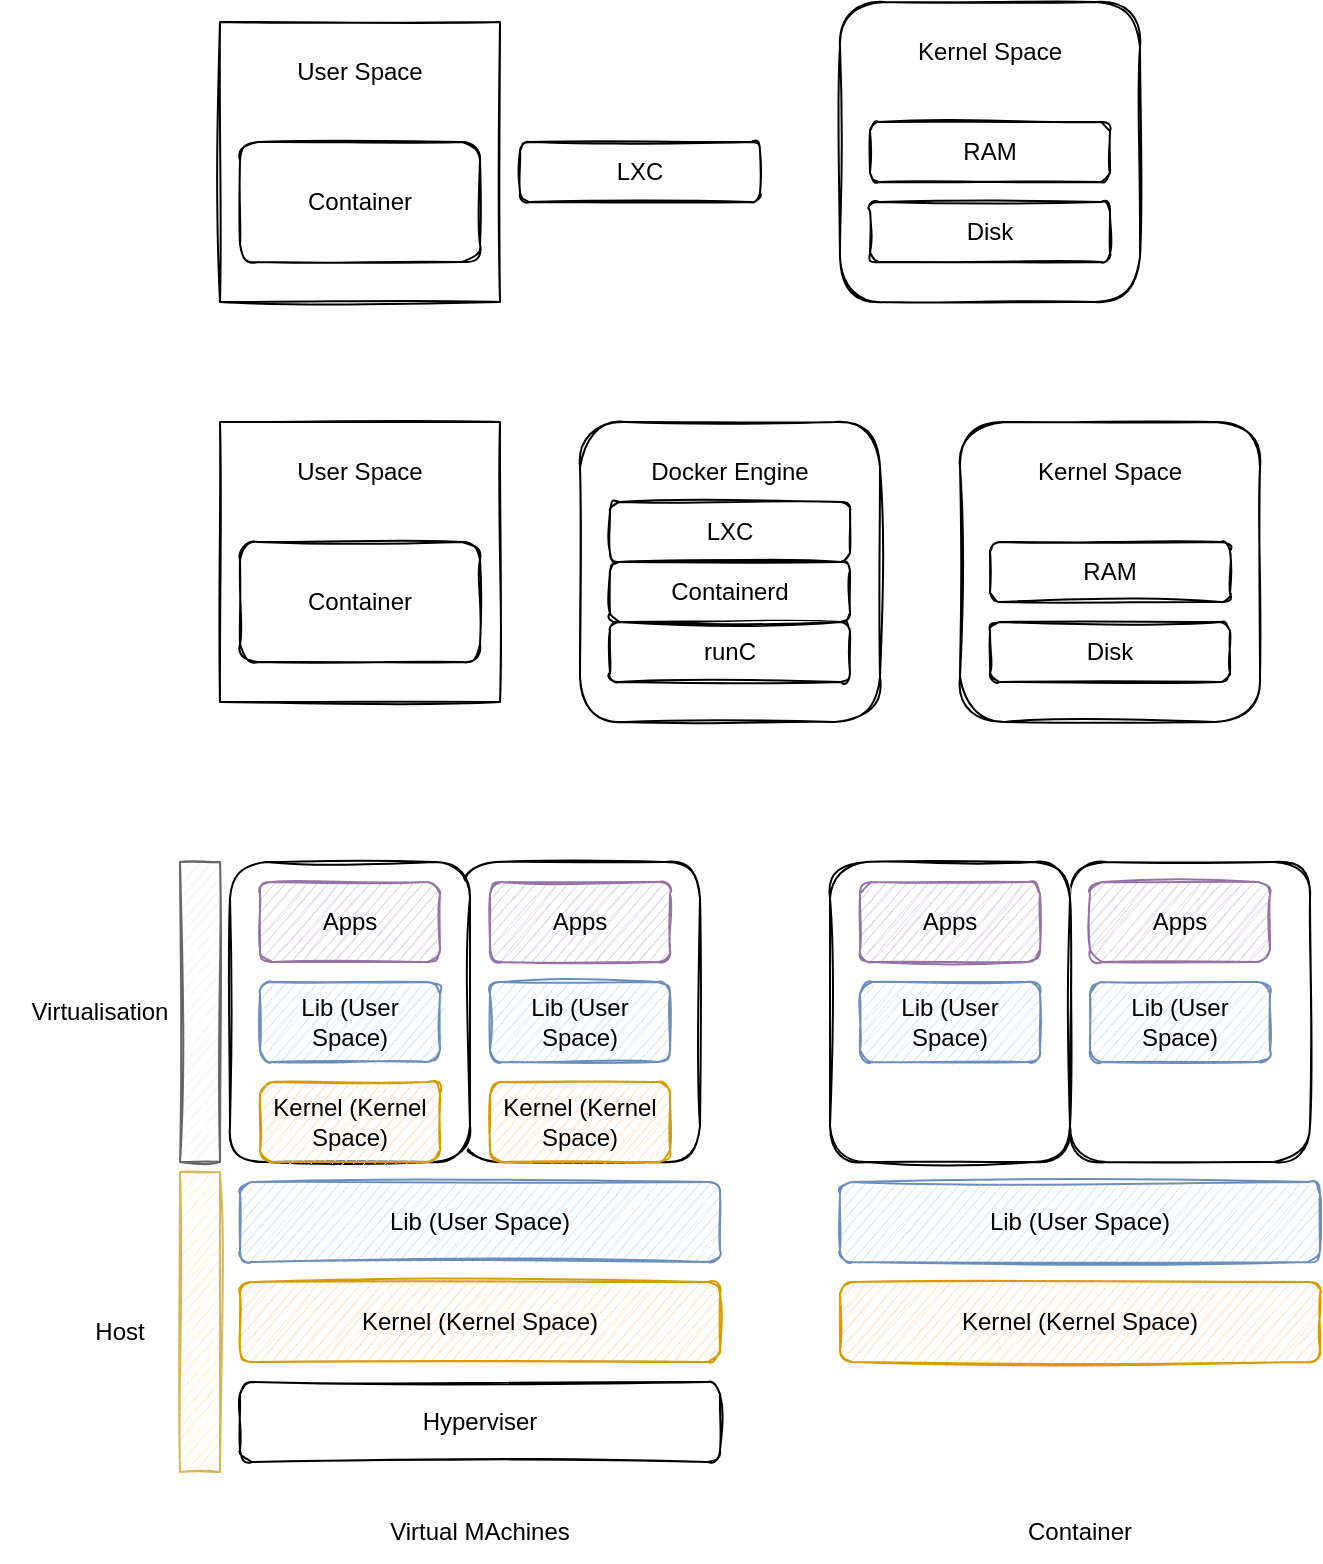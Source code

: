<mxfile version="16.4.5" type="github">
  <diagram id="zls0-v9GnCH75Q_ydFOd" name="Page-1">
    <mxGraphModel dx="782" dy="436" grid="1" gridSize="10" guides="1" tooltips="1" connect="1" arrows="1" fold="1" page="1" pageScale="1" pageWidth="850" pageHeight="1100" math="0" shadow="0">
      <root>
        <mxCell id="0" />
        <mxCell id="1" parent="0" />
        <mxCell id="d4WCtIkLHUZo1yUL4gTc-22" value="" style="rounded=1;whiteSpace=wrap;html=1;sketch=1;" vertex="1" parent="1">
          <mxGeometry x="535" y="470" width="120" height="150" as="geometry" />
        </mxCell>
        <mxCell id="d4WCtIkLHUZo1yUL4gTc-21" value="" style="rounded=1;whiteSpace=wrap;html=1;sketch=1;" vertex="1" parent="1">
          <mxGeometry x="415" y="470" width="120" height="150" as="geometry" />
        </mxCell>
        <mxCell id="d4WCtIkLHUZo1yUL4gTc-20" value="" style="rounded=1;whiteSpace=wrap;html=1;sketch=1;" vertex="1" parent="1">
          <mxGeometry x="230" y="470" width="120" height="150" as="geometry" />
        </mxCell>
        <mxCell id="d4WCtIkLHUZo1yUL4gTc-19" value="" style="rounded=1;whiteSpace=wrap;html=1;sketch=1;" vertex="1" parent="1">
          <mxGeometry x="115" y="470" width="120" height="150" as="geometry" />
        </mxCell>
        <mxCell id="cNqe3Ttgqb81FqH2NfWE-2" value="" style="whiteSpace=wrap;html=1;aspect=fixed;sketch=1;" parent="1" vertex="1">
          <mxGeometry x="110" y="50" width="140" height="140" as="geometry" />
        </mxCell>
        <mxCell id="cNqe3Ttgqb81FqH2NfWE-1" value="Container" style="rounded=1;whiteSpace=wrap;html=1;sketch=1;" parent="1" vertex="1">
          <mxGeometry x="120" y="110" width="120" height="60" as="geometry" />
        </mxCell>
        <mxCell id="cNqe3Ttgqb81FqH2NfWE-6" value="User Space" style="text;html=1;strokeColor=none;fillColor=none;align=center;verticalAlign=middle;whiteSpace=wrap;rounded=0;glass=0;sketch=1;" parent="1" vertex="1">
          <mxGeometry x="120" y="60" width="120" height="30" as="geometry" />
        </mxCell>
        <mxCell id="cNqe3Ttgqb81FqH2NfWE-9" value="" style="whiteSpace=wrap;html=1;aspect=fixed;sketch=1;" parent="1" vertex="1">
          <mxGeometry x="110" y="250" width="140" height="140" as="geometry" />
        </mxCell>
        <mxCell id="cNqe3Ttgqb81FqH2NfWE-12" value="Container" style="rounded=1;whiteSpace=wrap;html=1;sketch=1;" parent="1" vertex="1">
          <mxGeometry x="120" y="310" width="120" height="60" as="geometry" />
        </mxCell>
        <mxCell id="cNqe3Ttgqb81FqH2NfWE-15" value="User Space" style="text;html=1;strokeColor=none;fillColor=none;align=center;verticalAlign=middle;whiteSpace=wrap;rounded=0;glass=0;sketch=1;" parent="1" vertex="1">
          <mxGeometry x="120" y="260" width="120" height="30" as="geometry" />
        </mxCell>
        <mxCell id="cNqe3Ttgqb81FqH2NfWE-24" value="" style="group" parent="1" vertex="1" connectable="0">
          <mxGeometry x="420" y="40" width="150" height="150" as="geometry" />
        </mxCell>
        <mxCell id="cNqe3Ttgqb81FqH2NfWE-3" value="" style="whiteSpace=wrap;html=1;aspect=fixed;sketch=1;glass=0;rounded=1;" parent="cNqe3Ttgqb81FqH2NfWE-24" vertex="1">
          <mxGeometry width="150" height="150" as="geometry" />
        </mxCell>
        <mxCell id="cNqe3Ttgqb81FqH2NfWE-5" value="Kernel Space" style="text;html=1;strokeColor=none;fillColor=none;align=center;verticalAlign=middle;whiteSpace=wrap;rounded=0;glass=0;sketch=1;" parent="cNqe3Ttgqb81FqH2NfWE-24" vertex="1">
          <mxGeometry x="15" y="10" width="120" height="30" as="geometry" />
        </mxCell>
        <mxCell id="cNqe3Ttgqb81FqH2NfWE-21" value="RAM" style="rounded=1;whiteSpace=wrap;html=1;sketch=1;" parent="cNqe3Ttgqb81FqH2NfWE-24" vertex="1">
          <mxGeometry x="15" y="60" width="120" height="30" as="geometry" />
        </mxCell>
        <mxCell id="cNqe3Ttgqb81FqH2NfWE-22" value="Disk" style="rounded=1;whiteSpace=wrap;html=1;sketch=1;" parent="cNqe3Ttgqb81FqH2NfWE-24" vertex="1">
          <mxGeometry x="15" y="100" width="120" height="30" as="geometry" />
        </mxCell>
        <mxCell id="cNqe3Ttgqb81FqH2NfWE-26" value="" style="group" parent="1" vertex="1" connectable="0">
          <mxGeometry x="290" y="250" width="150" height="150" as="geometry" />
        </mxCell>
        <mxCell id="cNqe3Ttgqb81FqH2NfWE-27" value="" style="whiteSpace=wrap;html=1;aspect=fixed;sketch=1;glass=0;rounded=1;" parent="cNqe3Ttgqb81FqH2NfWE-26" vertex="1">
          <mxGeometry width="150" height="150" as="geometry" />
        </mxCell>
        <mxCell id="cNqe3Ttgqb81FqH2NfWE-28" value="Docker Engine" style="text;html=1;strokeColor=none;fillColor=none;align=center;verticalAlign=middle;whiteSpace=wrap;rounded=0;glass=0;sketch=1;" parent="cNqe3Ttgqb81FqH2NfWE-26" vertex="1">
          <mxGeometry x="15" y="10" width="120" height="30" as="geometry" />
        </mxCell>
        <mxCell id="cNqe3Ttgqb81FqH2NfWE-29" value="LXC" style="rounded=1;whiteSpace=wrap;html=1;sketch=1;" parent="cNqe3Ttgqb81FqH2NfWE-26" vertex="1">
          <mxGeometry x="15" y="40" width="120" height="30" as="geometry" />
        </mxCell>
        <mxCell id="cNqe3Ttgqb81FqH2NfWE-30" value="Containerd" style="rounded=1;whiteSpace=wrap;html=1;sketch=1;" parent="cNqe3Ttgqb81FqH2NfWE-26" vertex="1">
          <mxGeometry x="15" y="70" width="120" height="30" as="geometry" />
        </mxCell>
        <mxCell id="cNqe3Ttgqb81FqH2NfWE-41" value="runC" style="rounded=1;whiteSpace=wrap;html=1;sketch=1;" parent="cNqe3Ttgqb81FqH2NfWE-26" vertex="1">
          <mxGeometry x="15" y="100" width="120" height="30" as="geometry" />
        </mxCell>
        <mxCell id="cNqe3Ttgqb81FqH2NfWE-42" value="" style="group" parent="1" vertex="1" connectable="0">
          <mxGeometry x="480" y="250" width="150" height="150" as="geometry" />
        </mxCell>
        <mxCell id="cNqe3Ttgqb81FqH2NfWE-43" value="" style="whiteSpace=wrap;html=1;aspect=fixed;sketch=1;glass=0;rounded=1;" parent="cNqe3Ttgqb81FqH2NfWE-42" vertex="1">
          <mxGeometry width="150" height="150" as="geometry" />
        </mxCell>
        <mxCell id="cNqe3Ttgqb81FqH2NfWE-44" value="Kernel Space" style="text;html=1;strokeColor=none;fillColor=none;align=center;verticalAlign=middle;whiteSpace=wrap;rounded=0;glass=0;sketch=1;" parent="cNqe3Ttgqb81FqH2NfWE-42" vertex="1">
          <mxGeometry x="15" y="10" width="120" height="30" as="geometry" />
        </mxCell>
        <mxCell id="cNqe3Ttgqb81FqH2NfWE-45" value="RAM" style="rounded=1;whiteSpace=wrap;html=1;sketch=1;" parent="cNqe3Ttgqb81FqH2NfWE-42" vertex="1">
          <mxGeometry x="15" y="60" width="120" height="30" as="geometry" />
        </mxCell>
        <mxCell id="cNqe3Ttgqb81FqH2NfWE-46" value="Disk" style="rounded=1;whiteSpace=wrap;html=1;sketch=1;" parent="cNqe3Ttgqb81FqH2NfWE-42" vertex="1">
          <mxGeometry x="15" y="100" width="120" height="30" as="geometry" />
        </mxCell>
        <mxCell id="cNqe3Ttgqb81FqH2NfWE-48" value="LXC" style="rounded=1;whiteSpace=wrap;html=1;sketch=1;" parent="1" vertex="1">
          <mxGeometry x="260" y="110" width="120" height="30" as="geometry" />
        </mxCell>
        <mxCell id="d4WCtIkLHUZo1yUL4gTc-1" value="Hyperviser" style="rounded=1;whiteSpace=wrap;html=1;sketch=1;" vertex="1" parent="1">
          <mxGeometry x="120" y="730" width="240" height="40" as="geometry" />
        </mxCell>
        <mxCell id="d4WCtIkLHUZo1yUL4gTc-2" value="Kernel (Kernel Space)" style="rounded=1;whiteSpace=wrap;html=1;fillColor=#ffe6cc;strokeColor=#d79b00;sketch=1;" vertex="1" parent="1">
          <mxGeometry x="120" y="680" width="240" height="40" as="geometry" />
        </mxCell>
        <mxCell id="d4WCtIkLHUZo1yUL4gTc-3" value="Lib (User Space)" style="rounded=1;whiteSpace=wrap;html=1;fillColor=#dae8fc;strokeColor=#6c8ebf;sketch=1;" vertex="1" parent="1">
          <mxGeometry x="120" y="630" width="240" height="40" as="geometry" />
        </mxCell>
        <mxCell id="d4WCtIkLHUZo1yUL4gTc-4" value="Kernel (Kernel Space)" style="rounded=1;whiteSpace=wrap;html=1;fillColor=#ffe6cc;strokeColor=#d79b00;sketch=1;" vertex="1" parent="1">
          <mxGeometry x="130" y="580" width="90" height="40" as="geometry" />
        </mxCell>
        <mxCell id="d4WCtIkLHUZo1yUL4gTc-5" value="Lib (User Space)" style="rounded=1;whiteSpace=wrap;html=1;fillColor=#dae8fc;strokeColor=#6c8ebf;sketch=1;" vertex="1" parent="1">
          <mxGeometry x="130" y="530" width="90" height="40" as="geometry" />
        </mxCell>
        <mxCell id="d4WCtIkLHUZo1yUL4gTc-6" value="Kernel (Kernel Space)" style="rounded=1;whiteSpace=wrap;html=1;fillColor=#ffe6cc;strokeColor=#d79b00;sketch=1;" vertex="1" parent="1">
          <mxGeometry x="245" y="580" width="90" height="40" as="geometry" />
        </mxCell>
        <mxCell id="d4WCtIkLHUZo1yUL4gTc-7" value="Lib (User Space)" style="rounded=1;whiteSpace=wrap;html=1;fillColor=#dae8fc;strokeColor=#6c8ebf;sketch=1;" vertex="1" parent="1">
          <mxGeometry x="245" y="530" width="90" height="40" as="geometry" />
        </mxCell>
        <mxCell id="d4WCtIkLHUZo1yUL4gTc-8" value="Apps" style="rounded=1;whiteSpace=wrap;html=1;fillColor=#e1d5e7;strokeColor=#9673a6;sketch=1;" vertex="1" parent="1">
          <mxGeometry x="130" y="480" width="90" height="40" as="geometry" />
        </mxCell>
        <mxCell id="d4WCtIkLHUZo1yUL4gTc-9" value="Apps" style="rounded=1;whiteSpace=wrap;html=1;fillColor=#e1d5e7;strokeColor=#9673a6;sketch=1;" vertex="1" parent="1">
          <mxGeometry x="245" y="480" width="90" height="40" as="geometry" />
        </mxCell>
        <mxCell id="d4WCtIkLHUZo1yUL4gTc-11" value="Kernel (Kernel Space)" style="rounded=1;whiteSpace=wrap;html=1;fillColor=#ffe6cc;strokeColor=#d79b00;sketch=1;" vertex="1" parent="1">
          <mxGeometry x="420" y="680" width="240" height="40" as="geometry" />
        </mxCell>
        <mxCell id="d4WCtIkLHUZo1yUL4gTc-12" value="Lib (User Space)" style="rounded=1;whiteSpace=wrap;html=1;fillColor=#dae8fc;strokeColor=#6c8ebf;sketch=1;" vertex="1" parent="1">
          <mxGeometry x="420" y="630" width="240" height="40" as="geometry" />
        </mxCell>
        <mxCell id="d4WCtIkLHUZo1yUL4gTc-14" value="Lib (User Space)" style="rounded=1;whiteSpace=wrap;html=1;fillColor=#dae8fc;strokeColor=#6c8ebf;sketch=1;" vertex="1" parent="1">
          <mxGeometry x="430" y="530" width="90" height="40" as="geometry" />
        </mxCell>
        <mxCell id="d4WCtIkLHUZo1yUL4gTc-16" value="Lib (User Space)" style="rounded=1;whiteSpace=wrap;html=1;fillColor=#dae8fc;strokeColor=#6c8ebf;sketch=1;" vertex="1" parent="1">
          <mxGeometry x="545" y="530" width="90" height="40" as="geometry" />
        </mxCell>
        <mxCell id="d4WCtIkLHUZo1yUL4gTc-17" value="Apps" style="rounded=1;whiteSpace=wrap;html=1;fillColor=#e1d5e7;strokeColor=#9673a6;sketch=1;" vertex="1" parent="1">
          <mxGeometry x="430" y="480" width="90" height="40" as="geometry" />
        </mxCell>
        <mxCell id="d4WCtIkLHUZo1yUL4gTc-18" value="Apps" style="rounded=1;whiteSpace=wrap;html=1;fillColor=#e1d5e7;strokeColor=#9673a6;sketch=1;" vertex="1" parent="1">
          <mxGeometry x="545" y="480" width="90" height="40" as="geometry" />
        </mxCell>
        <mxCell id="d4WCtIkLHUZo1yUL4gTc-23" value="Virtual MAchines" style="text;html=1;strokeColor=none;fillColor=none;align=center;verticalAlign=middle;whiteSpace=wrap;rounded=0;sketch=1;" vertex="1" parent="1">
          <mxGeometry x="190" y="790" width="100" height="30" as="geometry" />
        </mxCell>
        <mxCell id="d4WCtIkLHUZo1yUL4gTc-24" value="Container" style="text;html=1;strokeColor=none;fillColor=none;align=center;verticalAlign=middle;whiteSpace=wrap;rounded=0;sketch=1;" vertex="1" parent="1">
          <mxGeometry x="490" y="790" width="100" height="30" as="geometry" />
        </mxCell>
        <mxCell id="d4WCtIkLHUZo1yUL4gTc-25" value="Virtualisation" style="text;html=1;strokeColor=none;fillColor=none;align=center;verticalAlign=middle;whiteSpace=wrap;rounded=0;sketch=1;" vertex="1" parent="1">
          <mxGeometry y="530" width="100" height="30" as="geometry" />
        </mxCell>
        <mxCell id="d4WCtIkLHUZo1yUL4gTc-26" value="Host" style="text;html=1;strokeColor=none;fillColor=none;align=center;verticalAlign=middle;whiteSpace=wrap;rounded=0;sketch=1;" vertex="1" parent="1">
          <mxGeometry x="10" y="690" width="100" height="30" as="geometry" />
        </mxCell>
        <mxCell id="d4WCtIkLHUZo1yUL4gTc-27" value="" style="rounded=0;whiteSpace=wrap;html=1;sketch=1;fillColor=#fff2cc;strokeColor=#d6b656;" vertex="1" parent="1">
          <mxGeometry x="90" y="625" width="20" height="150" as="geometry" />
        </mxCell>
        <mxCell id="d4WCtIkLHUZo1yUL4gTc-28" value="" style="rounded=0;whiteSpace=wrap;html=1;sketch=1;fillColor=#f5f5f5;fontColor=#333333;strokeColor=#666666;" vertex="1" parent="1">
          <mxGeometry x="90" y="470" width="20" height="150" as="geometry" />
        </mxCell>
      </root>
    </mxGraphModel>
  </diagram>
</mxfile>
